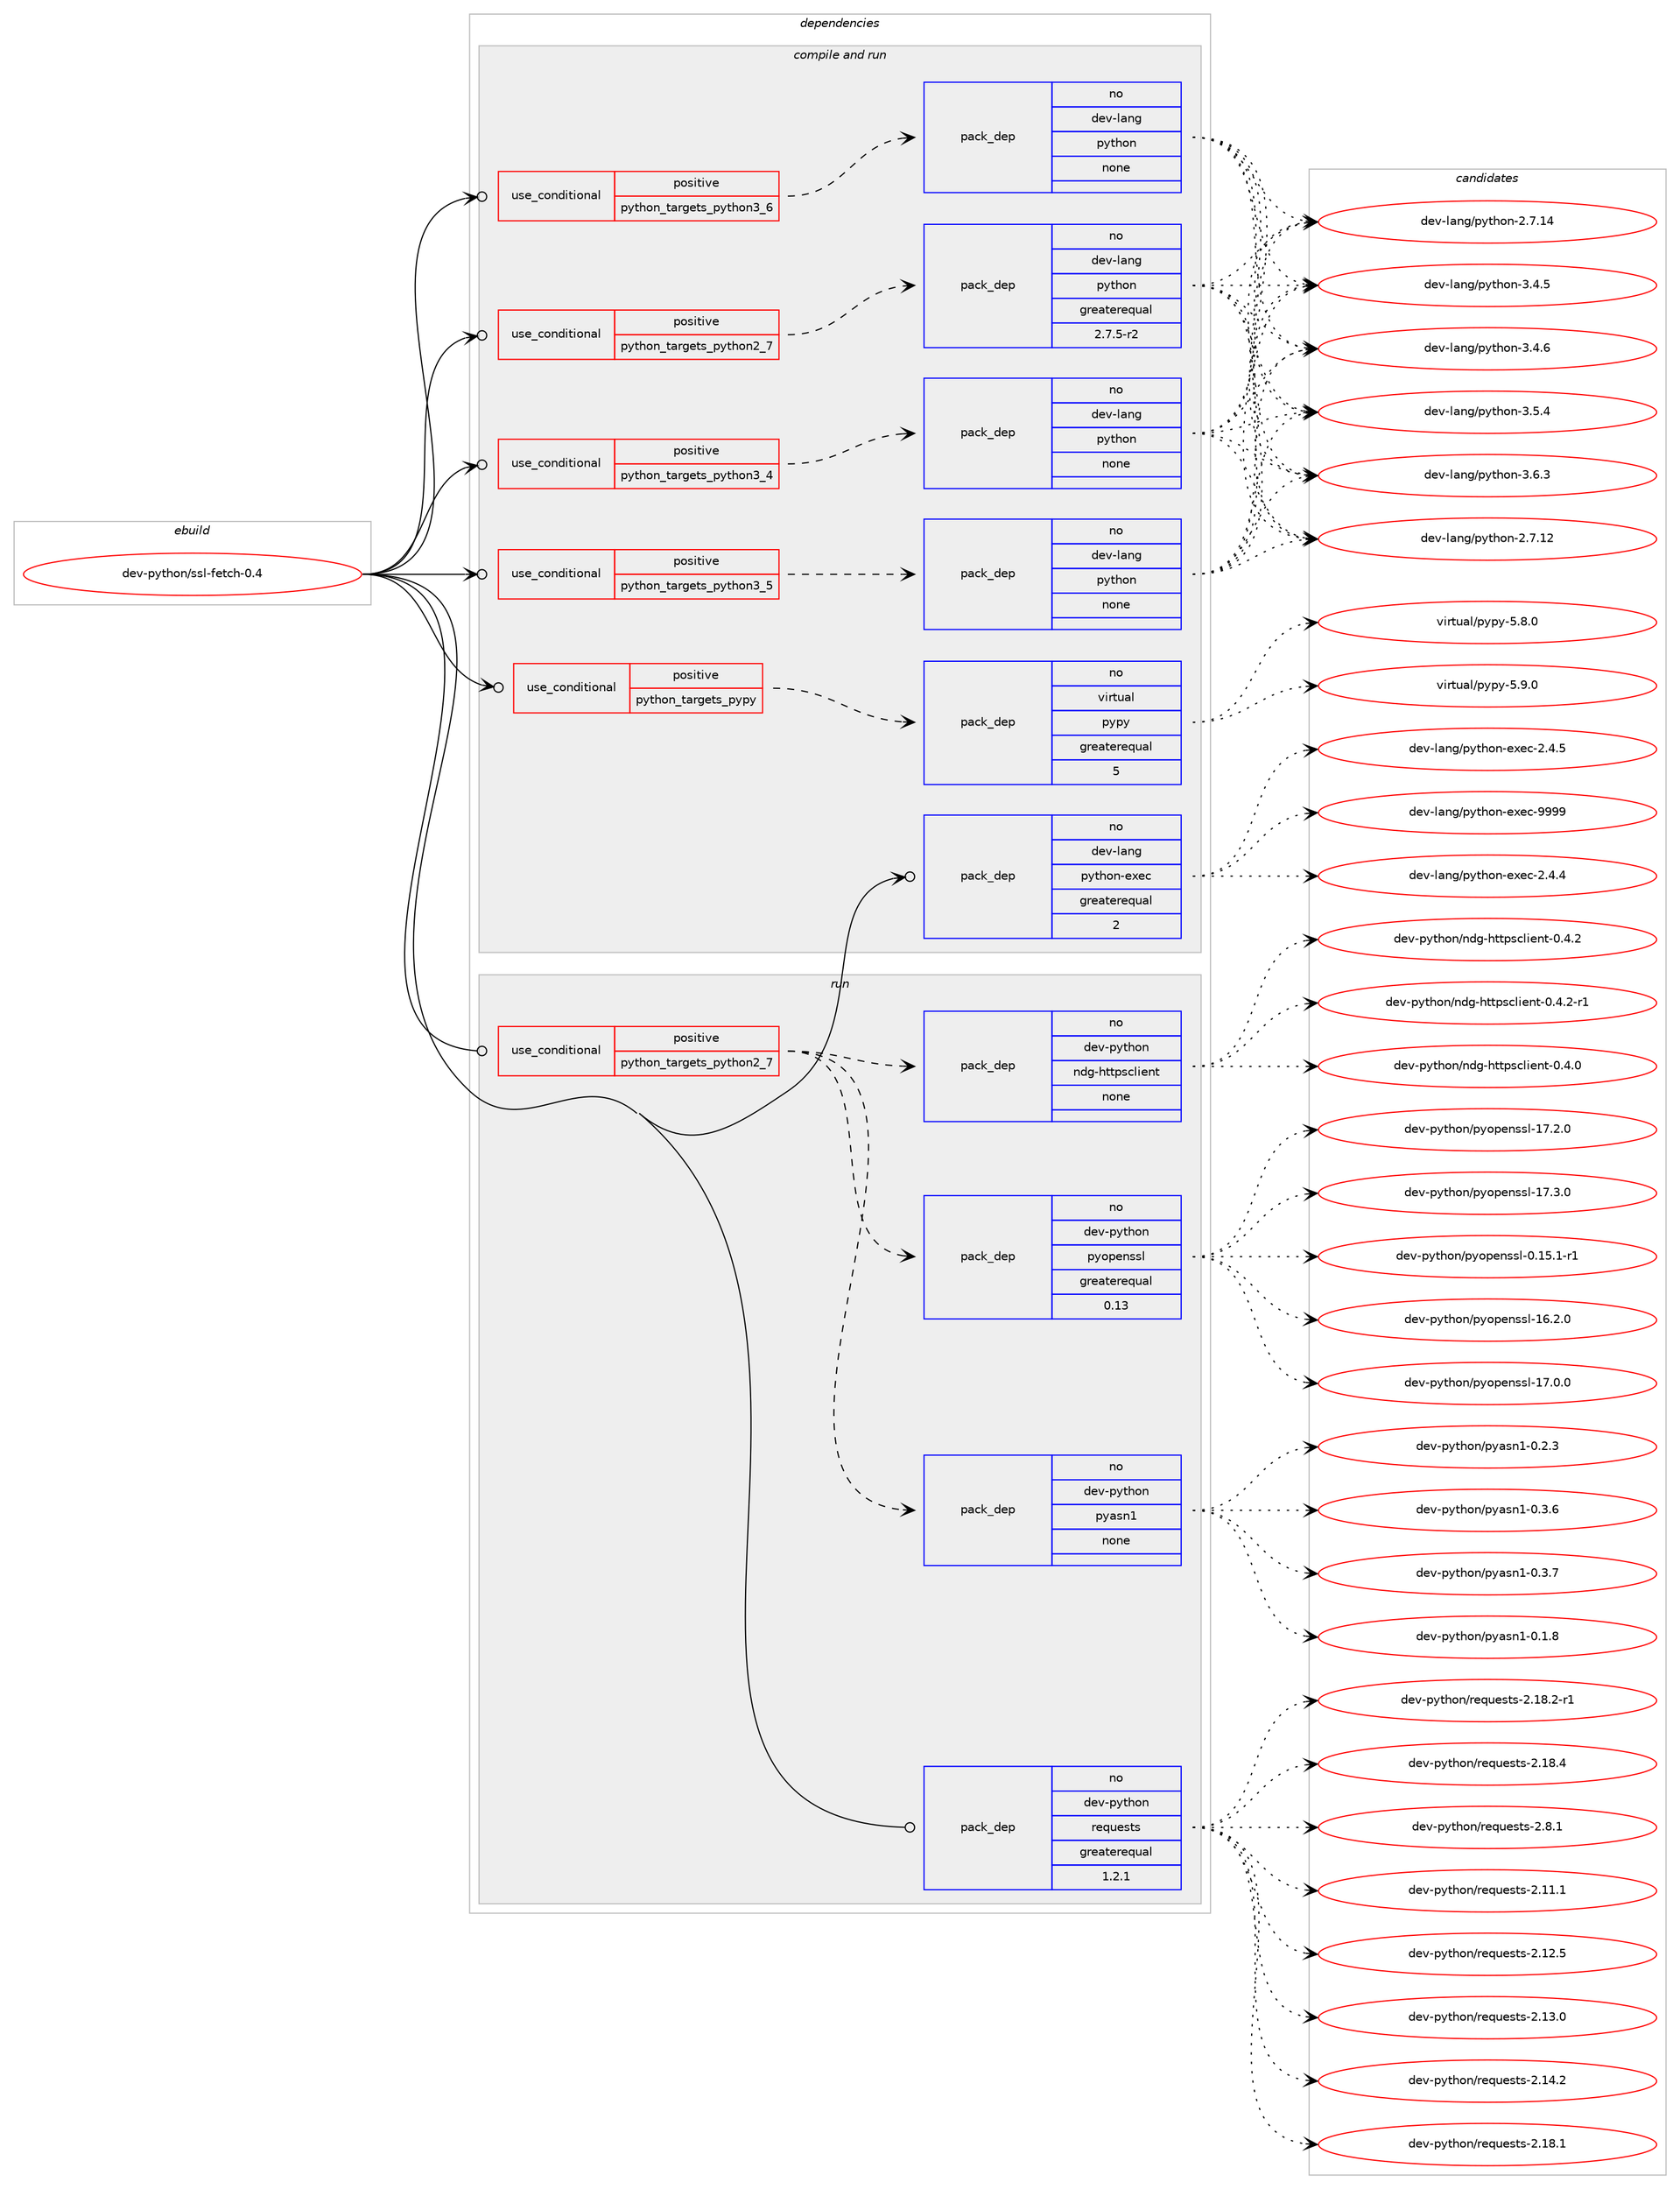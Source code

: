 digraph prolog {

# *************
# Graph options
# *************

newrank=true;
concentrate=true;
compound=true;
graph [rankdir=LR,fontname=Helvetica,fontsize=10,ranksep=1.5];#, ranksep=2.5, nodesep=0.2];
edge  [arrowhead=vee];
node  [fontname=Helvetica,fontsize=10];

# **********
# The ebuild
# **********

subgraph cluster_leftcol {
color=gray;
rank=same;
label=<<i>ebuild</i>>;
id [label="dev-python/ssl-fetch-0.4", color=red, width=4, href="../dev-python/ssl-fetch-0.4.svg"];
}

# ****************
# The dependencies
# ****************

subgraph cluster_midcol {
color=gray;
label=<<i>dependencies</i>>;
subgraph cluster_compile {
fillcolor="#eeeeee";
style=filled;
label=<<i>compile</i>>;
}
subgraph cluster_compileandrun {
fillcolor="#eeeeee";
style=filled;
label=<<i>compile and run</i>>;
subgraph cond42264 {
dependency189083 [label=<<TABLE BORDER="0" CELLBORDER="1" CELLSPACING="0" CELLPADDING="4"><TR><TD ROWSPAN="3" CELLPADDING="10">use_conditional</TD></TR><TR><TD>positive</TD></TR><TR><TD>python_targets_pypy</TD></TR></TABLE>>, shape=none, color=red];
subgraph pack142864 {
dependency189084 [label=<<TABLE BORDER="0" CELLBORDER="1" CELLSPACING="0" CELLPADDING="4" WIDTH="220"><TR><TD ROWSPAN="6" CELLPADDING="30">pack_dep</TD></TR><TR><TD WIDTH="110">no</TD></TR><TR><TD>virtual</TD></TR><TR><TD>pypy</TD></TR><TR><TD>greaterequal</TD></TR><TR><TD>5</TD></TR></TABLE>>, shape=none, color=blue];
}
dependency189083:e -> dependency189084:w [weight=20,style="dashed",arrowhead="vee"];
}
id:e -> dependency189083:w [weight=20,style="solid",arrowhead="odotvee"];
subgraph cond42265 {
dependency189085 [label=<<TABLE BORDER="0" CELLBORDER="1" CELLSPACING="0" CELLPADDING="4"><TR><TD ROWSPAN="3" CELLPADDING="10">use_conditional</TD></TR><TR><TD>positive</TD></TR><TR><TD>python_targets_python2_7</TD></TR></TABLE>>, shape=none, color=red];
subgraph pack142865 {
dependency189086 [label=<<TABLE BORDER="0" CELLBORDER="1" CELLSPACING="0" CELLPADDING="4" WIDTH="220"><TR><TD ROWSPAN="6" CELLPADDING="30">pack_dep</TD></TR><TR><TD WIDTH="110">no</TD></TR><TR><TD>dev-lang</TD></TR><TR><TD>python</TD></TR><TR><TD>greaterequal</TD></TR><TR><TD>2.7.5-r2</TD></TR></TABLE>>, shape=none, color=blue];
}
dependency189085:e -> dependency189086:w [weight=20,style="dashed",arrowhead="vee"];
}
id:e -> dependency189085:w [weight=20,style="solid",arrowhead="odotvee"];
subgraph cond42266 {
dependency189087 [label=<<TABLE BORDER="0" CELLBORDER="1" CELLSPACING="0" CELLPADDING="4"><TR><TD ROWSPAN="3" CELLPADDING="10">use_conditional</TD></TR><TR><TD>positive</TD></TR><TR><TD>python_targets_python3_4</TD></TR></TABLE>>, shape=none, color=red];
subgraph pack142866 {
dependency189088 [label=<<TABLE BORDER="0" CELLBORDER="1" CELLSPACING="0" CELLPADDING="4" WIDTH="220"><TR><TD ROWSPAN="6" CELLPADDING="30">pack_dep</TD></TR><TR><TD WIDTH="110">no</TD></TR><TR><TD>dev-lang</TD></TR><TR><TD>python</TD></TR><TR><TD>none</TD></TR><TR><TD></TD></TR></TABLE>>, shape=none, color=blue];
}
dependency189087:e -> dependency189088:w [weight=20,style="dashed",arrowhead="vee"];
}
id:e -> dependency189087:w [weight=20,style="solid",arrowhead="odotvee"];
subgraph cond42267 {
dependency189089 [label=<<TABLE BORDER="0" CELLBORDER="1" CELLSPACING="0" CELLPADDING="4"><TR><TD ROWSPAN="3" CELLPADDING="10">use_conditional</TD></TR><TR><TD>positive</TD></TR><TR><TD>python_targets_python3_5</TD></TR></TABLE>>, shape=none, color=red];
subgraph pack142867 {
dependency189090 [label=<<TABLE BORDER="0" CELLBORDER="1" CELLSPACING="0" CELLPADDING="4" WIDTH="220"><TR><TD ROWSPAN="6" CELLPADDING="30">pack_dep</TD></TR><TR><TD WIDTH="110">no</TD></TR><TR><TD>dev-lang</TD></TR><TR><TD>python</TD></TR><TR><TD>none</TD></TR><TR><TD></TD></TR></TABLE>>, shape=none, color=blue];
}
dependency189089:e -> dependency189090:w [weight=20,style="dashed",arrowhead="vee"];
}
id:e -> dependency189089:w [weight=20,style="solid",arrowhead="odotvee"];
subgraph cond42268 {
dependency189091 [label=<<TABLE BORDER="0" CELLBORDER="1" CELLSPACING="0" CELLPADDING="4"><TR><TD ROWSPAN="3" CELLPADDING="10">use_conditional</TD></TR><TR><TD>positive</TD></TR><TR><TD>python_targets_python3_6</TD></TR></TABLE>>, shape=none, color=red];
subgraph pack142868 {
dependency189092 [label=<<TABLE BORDER="0" CELLBORDER="1" CELLSPACING="0" CELLPADDING="4" WIDTH="220"><TR><TD ROWSPAN="6" CELLPADDING="30">pack_dep</TD></TR><TR><TD WIDTH="110">no</TD></TR><TR><TD>dev-lang</TD></TR><TR><TD>python</TD></TR><TR><TD>none</TD></TR><TR><TD></TD></TR></TABLE>>, shape=none, color=blue];
}
dependency189091:e -> dependency189092:w [weight=20,style="dashed",arrowhead="vee"];
}
id:e -> dependency189091:w [weight=20,style="solid",arrowhead="odotvee"];
subgraph pack142869 {
dependency189093 [label=<<TABLE BORDER="0" CELLBORDER="1" CELLSPACING="0" CELLPADDING="4" WIDTH="220"><TR><TD ROWSPAN="6" CELLPADDING="30">pack_dep</TD></TR><TR><TD WIDTH="110">no</TD></TR><TR><TD>dev-lang</TD></TR><TR><TD>python-exec</TD></TR><TR><TD>greaterequal</TD></TR><TR><TD>2</TD></TR></TABLE>>, shape=none, color=blue];
}
id:e -> dependency189093:w [weight=20,style="solid",arrowhead="odotvee"];
}
subgraph cluster_run {
fillcolor="#eeeeee";
style=filled;
label=<<i>run</i>>;
subgraph cond42269 {
dependency189094 [label=<<TABLE BORDER="0" CELLBORDER="1" CELLSPACING="0" CELLPADDING="4"><TR><TD ROWSPAN="3" CELLPADDING="10">use_conditional</TD></TR><TR><TD>positive</TD></TR><TR><TD>python_targets_python2_7</TD></TR></TABLE>>, shape=none, color=red];
subgraph pack142870 {
dependency189095 [label=<<TABLE BORDER="0" CELLBORDER="1" CELLSPACING="0" CELLPADDING="4" WIDTH="220"><TR><TD ROWSPAN="6" CELLPADDING="30">pack_dep</TD></TR><TR><TD WIDTH="110">no</TD></TR><TR><TD>dev-python</TD></TR><TR><TD>ndg-httpsclient</TD></TR><TR><TD>none</TD></TR><TR><TD></TD></TR></TABLE>>, shape=none, color=blue];
}
dependency189094:e -> dependency189095:w [weight=20,style="dashed",arrowhead="vee"];
subgraph pack142871 {
dependency189096 [label=<<TABLE BORDER="0" CELLBORDER="1" CELLSPACING="0" CELLPADDING="4" WIDTH="220"><TR><TD ROWSPAN="6" CELLPADDING="30">pack_dep</TD></TR><TR><TD WIDTH="110">no</TD></TR><TR><TD>dev-python</TD></TR><TR><TD>pyasn1</TD></TR><TR><TD>none</TD></TR><TR><TD></TD></TR></TABLE>>, shape=none, color=blue];
}
dependency189094:e -> dependency189096:w [weight=20,style="dashed",arrowhead="vee"];
subgraph pack142872 {
dependency189097 [label=<<TABLE BORDER="0" CELLBORDER="1" CELLSPACING="0" CELLPADDING="4" WIDTH="220"><TR><TD ROWSPAN="6" CELLPADDING="30">pack_dep</TD></TR><TR><TD WIDTH="110">no</TD></TR><TR><TD>dev-python</TD></TR><TR><TD>pyopenssl</TD></TR><TR><TD>greaterequal</TD></TR><TR><TD>0.13</TD></TR></TABLE>>, shape=none, color=blue];
}
dependency189094:e -> dependency189097:w [weight=20,style="dashed",arrowhead="vee"];
}
id:e -> dependency189094:w [weight=20,style="solid",arrowhead="odot"];
subgraph pack142873 {
dependency189098 [label=<<TABLE BORDER="0" CELLBORDER="1" CELLSPACING="0" CELLPADDING="4" WIDTH="220"><TR><TD ROWSPAN="6" CELLPADDING="30">pack_dep</TD></TR><TR><TD WIDTH="110">no</TD></TR><TR><TD>dev-python</TD></TR><TR><TD>requests</TD></TR><TR><TD>greaterequal</TD></TR><TR><TD>1.2.1</TD></TR></TABLE>>, shape=none, color=blue];
}
id:e -> dependency189098:w [weight=20,style="solid",arrowhead="odot"];
}
}

# **************
# The candidates
# **************

subgraph cluster_choices {
rank=same;
color=gray;
label=<<i>candidates</i>>;

subgraph choice142864 {
color=black;
nodesep=1;
choice1181051141161179710847112121112121455346564648 [label="virtual/pypy-5.8.0", color=red, width=4,href="../virtual/pypy-5.8.0.svg"];
choice1181051141161179710847112121112121455346574648 [label="virtual/pypy-5.9.0", color=red, width=4,href="../virtual/pypy-5.9.0.svg"];
dependency189084:e -> choice1181051141161179710847112121112121455346564648:w [style=dotted,weight="100"];
dependency189084:e -> choice1181051141161179710847112121112121455346574648:w [style=dotted,weight="100"];
}
subgraph choice142865 {
color=black;
nodesep=1;
choice10010111845108971101034711212111610411111045504655464950 [label="dev-lang/python-2.7.12", color=red, width=4,href="../dev-lang/python-2.7.12.svg"];
choice10010111845108971101034711212111610411111045504655464952 [label="dev-lang/python-2.7.14", color=red, width=4,href="../dev-lang/python-2.7.14.svg"];
choice100101118451089711010347112121116104111110455146524653 [label="dev-lang/python-3.4.5", color=red, width=4,href="../dev-lang/python-3.4.5.svg"];
choice100101118451089711010347112121116104111110455146524654 [label="dev-lang/python-3.4.6", color=red, width=4,href="../dev-lang/python-3.4.6.svg"];
choice100101118451089711010347112121116104111110455146534652 [label="dev-lang/python-3.5.4", color=red, width=4,href="../dev-lang/python-3.5.4.svg"];
choice100101118451089711010347112121116104111110455146544651 [label="dev-lang/python-3.6.3", color=red, width=4,href="../dev-lang/python-3.6.3.svg"];
dependency189086:e -> choice10010111845108971101034711212111610411111045504655464950:w [style=dotted,weight="100"];
dependency189086:e -> choice10010111845108971101034711212111610411111045504655464952:w [style=dotted,weight="100"];
dependency189086:e -> choice100101118451089711010347112121116104111110455146524653:w [style=dotted,weight="100"];
dependency189086:e -> choice100101118451089711010347112121116104111110455146524654:w [style=dotted,weight="100"];
dependency189086:e -> choice100101118451089711010347112121116104111110455146534652:w [style=dotted,weight="100"];
dependency189086:e -> choice100101118451089711010347112121116104111110455146544651:w [style=dotted,weight="100"];
}
subgraph choice142866 {
color=black;
nodesep=1;
choice10010111845108971101034711212111610411111045504655464950 [label="dev-lang/python-2.7.12", color=red, width=4,href="../dev-lang/python-2.7.12.svg"];
choice10010111845108971101034711212111610411111045504655464952 [label="dev-lang/python-2.7.14", color=red, width=4,href="../dev-lang/python-2.7.14.svg"];
choice100101118451089711010347112121116104111110455146524653 [label="dev-lang/python-3.4.5", color=red, width=4,href="../dev-lang/python-3.4.5.svg"];
choice100101118451089711010347112121116104111110455146524654 [label="dev-lang/python-3.4.6", color=red, width=4,href="../dev-lang/python-3.4.6.svg"];
choice100101118451089711010347112121116104111110455146534652 [label="dev-lang/python-3.5.4", color=red, width=4,href="../dev-lang/python-3.5.4.svg"];
choice100101118451089711010347112121116104111110455146544651 [label="dev-lang/python-3.6.3", color=red, width=4,href="../dev-lang/python-3.6.3.svg"];
dependency189088:e -> choice10010111845108971101034711212111610411111045504655464950:w [style=dotted,weight="100"];
dependency189088:e -> choice10010111845108971101034711212111610411111045504655464952:w [style=dotted,weight="100"];
dependency189088:e -> choice100101118451089711010347112121116104111110455146524653:w [style=dotted,weight="100"];
dependency189088:e -> choice100101118451089711010347112121116104111110455146524654:w [style=dotted,weight="100"];
dependency189088:e -> choice100101118451089711010347112121116104111110455146534652:w [style=dotted,weight="100"];
dependency189088:e -> choice100101118451089711010347112121116104111110455146544651:w [style=dotted,weight="100"];
}
subgraph choice142867 {
color=black;
nodesep=1;
choice10010111845108971101034711212111610411111045504655464950 [label="dev-lang/python-2.7.12", color=red, width=4,href="../dev-lang/python-2.7.12.svg"];
choice10010111845108971101034711212111610411111045504655464952 [label="dev-lang/python-2.7.14", color=red, width=4,href="../dev-lang/python-2.7.14.svg"];
choice100101118451089711010347112121116104111110455146524653 [label="dev-lang/python-3.4.5", color=red, width=4,href="../dev-lang/python-3.4.5.svg"];
choice100101118451089711010347112121116104111110455146524654 [label="dev-lang/python-3.4.6", color=red, width=4,href="../dev-lang/python-3.4.6.svg"];
choice100101118451089711010347112121116104111110455146534652 [label="dev-lang/python-3.5.4", color=red, width=4,href="../dev-lang/python-3.5.4.svg"];
choice100101118451089711010347112121116104111110455146544651 [label="dev-lang/python-3.6.3", color=red, width=4,href="../dev-lang/python-3.6.3.svg"];
dependency189090:e -> choice10010111845108971101034711212111610411111045504655464950:w [style=dotted,weight="100"];
dependency189090:e -> choice10010111845108971101034711212111610411111045504655464952:w [style=dotted,weight="100"];
dependency189090:e -> choice100101118451089711010347112121116104111110455146524653:w [style=dotted,weight="100"];
dependency189090:e -> choice100101118451089711010347112121116104111110455146524654:w [style=dotted,weight="100"];
dependency189090:e -> choice100101118451089711010347112121116104111110455146534652:w [style=dotted,weight="100"];
dependency189090:e -> choice100101118451089711010347112121116104111110455146544651:w [style=dotted,weight="100"];
}
subgraph choice142868 {
color=black;
nodesep=1;
choice10010111845108971101034711212111610411111045504655464950 [label="dev-lang/python-2.7.12", color=red, width=4,href="../dev-lang/python-2.7.12.svg"];
choice10010111845108971101034711212111610411111045504655464952 [label="dev-lang/python-2.7.14", color=red, width=4,href="../dev-lang/python-2.7.14.svg"];
choice100101118451089711010347112121116104111110455146524653 [label="dev-lang/python-3.4.5", color=red, width=4,href="../dev-lang/python-3.4.5.svg"];
choice100101118451089711010347112121116104111110455146524654 [label="dev-lang/python-3.4.6", color=red, width=4,href="../dev-lang/python-3.4.6.svg"];
choice100101118451089711010347112121116104111110455146534652 [label="dev-lang/python-3.5.4", color=red, width=4,href="../dev-lang/python-3.5.4.svg"];
choice100101118451089711010347112121116104111110455146544651 [label="dev-lang/python-3.6.3", color=red, width=4,href="../dev-lang/python-3.6.3.svg"];
dependency189092:e -> choice10010111845108971101034711212111610411111045504655464950:w [style=dotted,weight="100"];
dependency189092:e -> choice10010111845108971101034711212111610411111045504655464952:w [style=dotted,weight="100"];
dependency189092:e -> choice100101118451089711010347112121116104111110455146524653:w [style=dotted,weight="100"];
dependency189092:e -> choice100101118451089711010347112121116104111110455146524654:w [style=dotted,weight="100"];
dependency189092:e -> choice100101118451089711010347112121116104111110455146534652:w [style=dotted,weight="100"];
dependency189092:e -> choice100101118451089711010347112121116104111110455146544651:w [style=dotted,weight="100"];
}
subgraph choice142869 {
color=black;
nodesep=1;
choice1001011184510897110103471121211161041111104510112010199455046524652 [label="dev-lang/python-exec-2.4.4", color=red, width=4,href="../dev-lang/python-exec-2.4.4.svg"];
choice1001011184510897110103471121211161041111104510112010199455046524653 [label="dev-lang/python-exec-2.4.5", color=red, width=4,href="../dev-lang/python-exec-2.4.5.svg"];
choice10010111845108971101034711212111610411111045101120101994557575757 [label="dev-lang/python-exec-9999", color=red, width=4,href="../dev-lang/python-exec-9999.svg"];
dependency189093:e -> choice1001011184510897110103471121211161041111104510112010199455046524652:w [style=dotted,weight="100"];
dependency189093:e -> choice1001011184510897110103471121211161041111104510112010199455046524653:w [style=dotted,weight="100"];
dependency189093:e -> choice10010111845108971101034711212111610411111045101120101994557575757:w [style=dotted,weight="100"];
}
subgraph choice142870 {
color=black;
nodesep=1;
choice10010111845112121116104111110471101001034510411611611211599108105101110116454846524648 [label="dev-python/ndg-httpsclient-0.4.0", color=red, width=4,href="../dev-python/ndg-httpsclient-0.4.0.svg"];
choice10010111845112121116104111110471101001034510411611611211599108105101110116454846524650 [label="dev-python/ndg-httpsclient-0.4.2", color=red, width=4,href="../dev-python/ndg-httpsclient-0.4.2.svg"];
choice100101118451121211161041111104711010010345104116116112115991081051011101164548465246504511449 [label="dev-python/ndg-httpsclient-0.4.2-r1", color=red, width=4,href="../dev-python/ndg-httpsclient-0.4.2-r1.svg"];
dependency189095:e -> choice10010111845112121116104111110471101001034510411611611211599108105101110116454846524648:w [style=dotted,weight="100"];
dependency189095:e -> choice10010111845112121116104111110471101001034510411611611211599108105101110116454846524650:w [style=dotted,weight="100"];
dependency189095:e -> choice100101118451121211161041111104711010010345104116116112115991081051011101164548465246504511449:w [style=dotted,weight="100"];
}
subgraph choice142871 {
color=black;
nodesep=1;
choice10010111845112121116104111110471121219711511049454846494656 [label="dev-python/pyasn1-0.1.8", color=red, width=4,href="../dev-python/pyasn1-0.1.8.svg"];
choice10010111845112121116104111110471121219711511049454846504651 [label="dev-python/pyasn1-0.2.3", color=red, width=4,href="../dev-python/pyasn1-0.2.3.svg"];
choice10010111845112121116104111110471121219711511049454846514654 [label="dev-python/pyasn1-0.3.6", color=red, width=4,href="../dev-python/pyasn1-0.3.6.svg"];
choice10010111845112121116104111110471121219711511049454846514655 [label="dev-python/pyasn1-0.3.7", color=red, width=4,href="../dev-python/pyasn1-0.3.7.svg"];
dependency189096:e -> choice10010111845112121116104111110471121219711511049454846494656:w [style=dotted,weight="100"];
dependency189096:e -> choice10010111845112121116104111110471121219711511049454846504651:w [style=dotted,weight="100"];
dependency189096:e -> choice10010111845112121116104111110471121219711511049454846514654:w [style=dotted,weight="100"];
dependency189096:e -> choice10010111845112121116104111110471121219711511049454846514655:w [style=dotted,weight="100"];
}
subgraph choice142872 {
color=black;
nodesep=1;
choice1001011184511212111610411111047112121111112101110115115108454846495346494511449 [label="dev-python/pyopenssl-0.15.1-r1", color=red, width=4,href="../dev-python/pyopenssl-0.15.1-r1.svg"];
choice100101118451121211161041111104711212111111210111011511510845495446504648 [label="dev-python/pyopenssl-16.2.0", color=red, width=4,href="../dev-python/pyopenssl-16.2.0.svg"];
choice100101118451121211161041111104711212111111210111011511510845495546484648 [label="dev-python/pyopenssl-17.0.0", color=red, width=4,href="../dev-python/pyopenssl-17.0.0.svg"];
choice100101118451121211161041111104711212111111210111011511510845495546504648 [label="dev-python/pyopenssl-17.2.0", color=red, width=4,href="../dev-python/pyopenssl-17.2.0.svg"];
choice100101118451121211161041111104711212111111210111011511510845495546514648 [label="dev-python/pyopenssl-17.3.0", color=red, width=4,href="../dev-python/pyopenssl-17.3.0.svg"];
dependency189097:e -> choice1001011184511212111610411111047112121111112101110115115108454846495346494511449:w [style=dotted,weight="100"];
dependency189097:e -> choice100101118451121211161041111104711212111111210111011511510845495446504648:w [style=dotted,weight="100"];
dependency189097:e -> choice100101118451121211161041111104711212111111210111011511510845495546484648:w [style=dotted,weight="100"];
dependency189097:e -> choice100101118451121211161041111104711212111111210111011511510845495546504648:w [style=dotted,weight="100"];
dependency189097:e -> choice100101118451121211161041111104711212111111210111011511510845495546514648:w [style=dotted,weight="100"];
}
subgraph choice142873 {
color=black;
nodesep=1;
choice100101118451121211161041111104711410111311710111511611545504649494649 [label="dev-python/requests-2.11.1", color=red, width=4,href="../dev-python/requests-2.11.1.svg"];
choice100101118451121211161041111104711410111311710111511611545504649504653 [label="dev-python/requests-2.12.5", color=red, width=4,href="../dev-python/requests-2.12.5.svg"];
choice100101118451121211161041111104711410111311710111511611545504649514648 [label="dev-python/requests-2.13.0", color=red, width=4,href="../dev-python/requests-2.13.0.svg"];
choice100101118451121211161041111104711410111311710111511611545504649524650 [label="dev-python/requests-2.14.2", color=red, width=4,href="../dev-python/requests-2.14.2.svg"];
choice100101118451121211161041111104711410111311710111511611545504649564649 [label="dev-python/requests-2.18.1", color=red, width=4,href="../dev-python/requests-2.18.1.svg"];
choice1001011184511212111610411111047114101113117101115116115455046495646504511449 [label="dev-python/requests-2.18.2-r1", color=red, width=4,href="../dev-python/requests-2.18.2-r1.svg"];
choice100101118451121211161041111104711410111311710111511611545504649564652 [label="dev-python/requests-2.18.4", color=red, width=4,href="../dev-python/requests-2.18.4.svg"];
choice1001011184511212111610411111047114101113117101115116115455046564649 [label="dev-python/requests-2.8.1", color=red, width=4,href="../dev-python/requests-2.8.1.svg"];
dependency189098:e -> choice100101118451121211161041111104711410111311710111511611545504649494649:w [style=dotted,weight="100"];
dependency189098:e -> choice100101118451121211161041111104711410111311710111511611545504649504653:w [style=dotted,weight="100"];
dependency189098:e -> choice100101118451121211161041111104711410111311710111511611545504649514648:w [style=dotted,weight="100"];
dependency189098:e -> choice100101118451121211161041111104711410111311710111511611545504649524650:w [style=dotted,weight="100"];
dependency189098:e -> choice100101118451121211161041111104711410111311710111511611545504649564649:w [style=dotted,weight="100"];
dependency189098:e -> choice1001011184511212111610411111047114101113117101115116115455046495646504511449:w [style=dotted,weight="100"];
dependency189098:e -> choice100101118451121211161041111104711410111311710111511611545504649564652:w [style=dotted,weight="100"];
dependency189098:e -> choice1001011184511212111610411111047114101113117101115116115455046564649:w [style=dotted,weight="100"];
}
}

}
